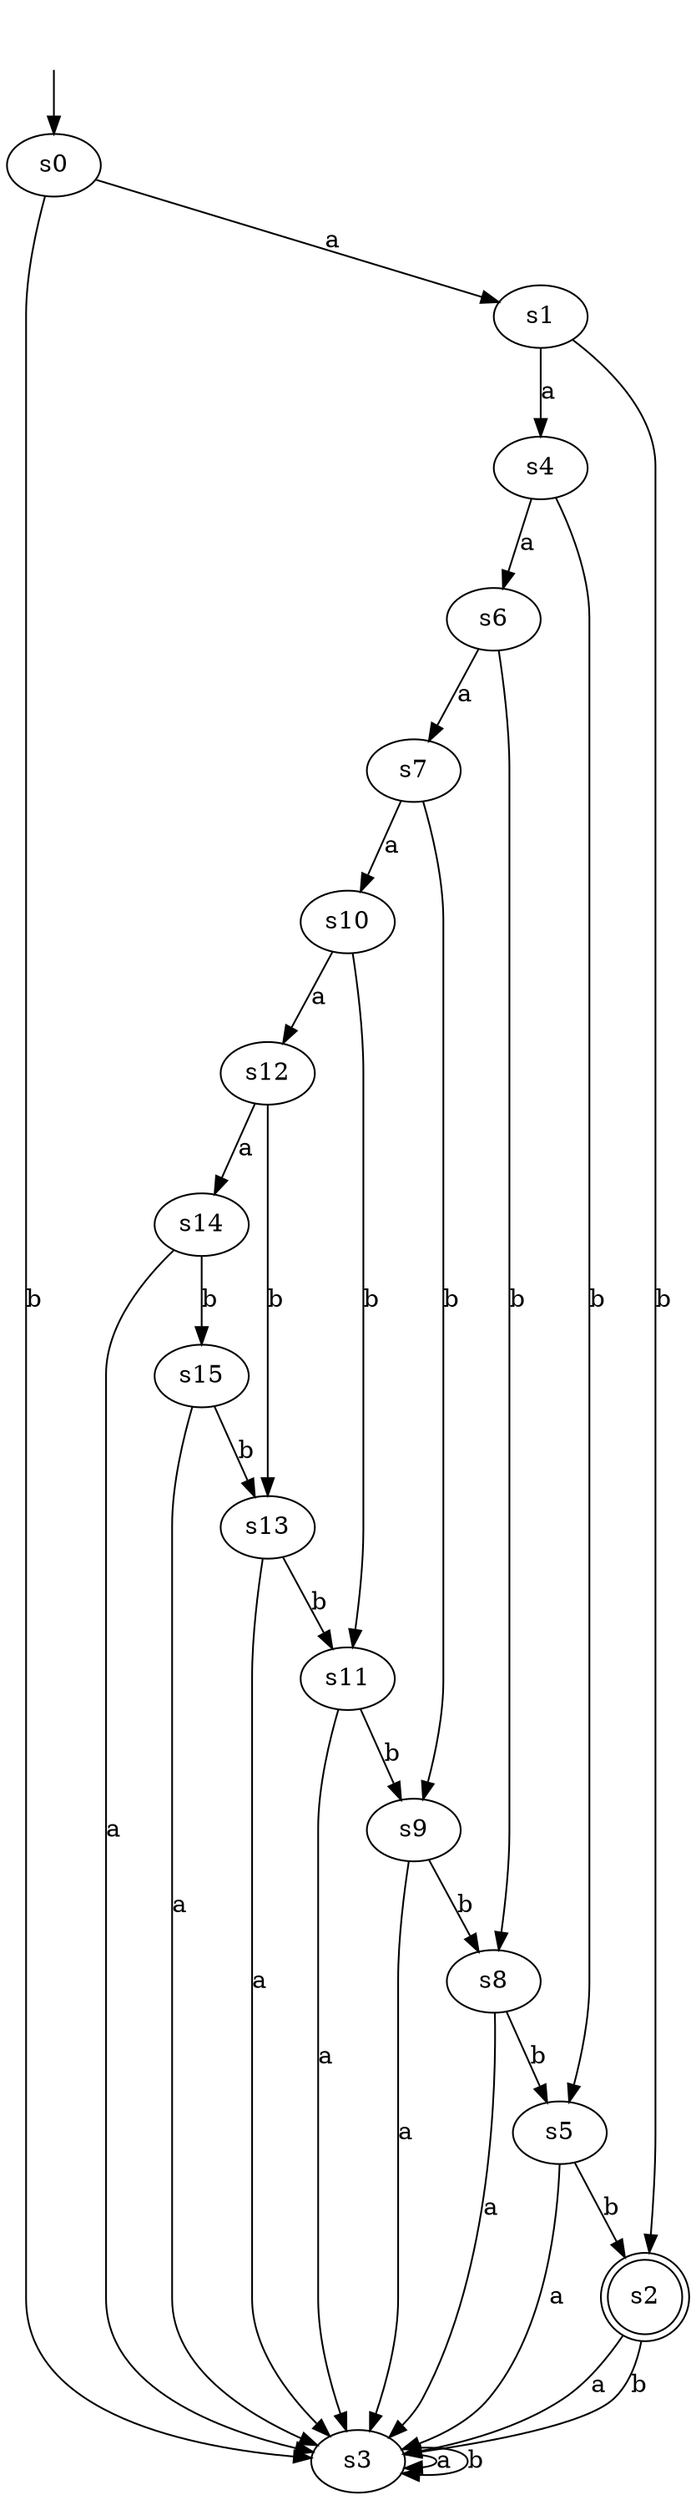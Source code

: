 digraph pda_L1 {
s0 [label="s0"];
s1 [label="s1"];
s2 [label="s2", shape=doublecircle];
s3 [label="s3"];
s4 [label="s4"];
s5 [label="s5"];
s6 [label="s6"];
s7 [label="s7"];
s8 [label="s8"];
s9 [label="s9"];
s10 [label="s10"];
s11 [label="s11"];
s12 [label="s12"];
s13 [label="s13"];
s14 [label="s14"];
s15 [label="s15"];
s0 -> s1  [label="a"];
s0 -> s3  [label="b"];
s1 -> s4  [label="a"];
s1 -> s2  [label="b"];
s2 -> s3  [label="a"];
s2 -> s3  [label="b"];
s3 -> s3  [label="a"];
s3 -> s3  [label="b"];
s4 -> s6  [label="a"];
s4 -> s5  [label="b"];
s5 -> s3  [label="a"];
s5 -> s2  [label="b"];
s6 -> s7  [label="a"];
s6 -> s8  [label="b"];
s7 -> s10  [label="a"];
s7 -> s9  [label="b"];
s8 -> s3  [label="a"];
s8 -> s5  [label="b"];
s9 -> s3  [label="a"];
s9 -> s8  [label="b"];
s10 -> s12  [label="a"];
s10 -> s11  [label="b"];
s11 -> s3  [label="a"];
s11 -> s9  [label="b"];
s12 -> s14  [label="a"];
s12 -> s13  [label="b"];
s13 -> s3  [label="a"];
s13 -> s11  [label="b"];
s14 -> s3  [label="a"];
s14 -> s15  [label="b"];
s15 -> s3  [label="a"];
s15 -> s13  [label="b"];
__start0 [label="", shape=none];
__start0 -> s0  [label=""];
}
